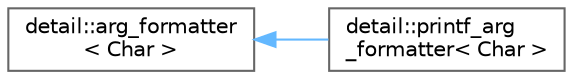 digraph "类继承关系图"
{
 // LATEX_PDF_SIZE
  bgcolor="transparent";
  edge [fontname=Helvetica,fontsize=10,labelfontname=Helvetica,labelfontsize=10];
  node [fontname=Helvetica,fontsize=10,shape=box,height=0.2,width=0.4];
  rankdir="LR";
  Node0 [id="Node000000",label="detail::arg_formatter\l\< Char \>",height=0.2,width=0.4,color="grey40", fillcolor="white", style="filled",URL="$structdetail_1_1arg__formatter.html",tooltip=" "];
  Node0 -> Node1 [id="edge552_Node000000_Node000001",dir="back",color="steelblue1",style="solid",tooltip=" "];
  Node1 [id="Node000001",label="detail::printf_arg\l_formatter\< Char \>",height=0.2,width=0.4,color="grey40", fillcolor="white", style="filled",URL="$classdetail_1_1printf__arg__formatter.html",tooltip=" "];
}
